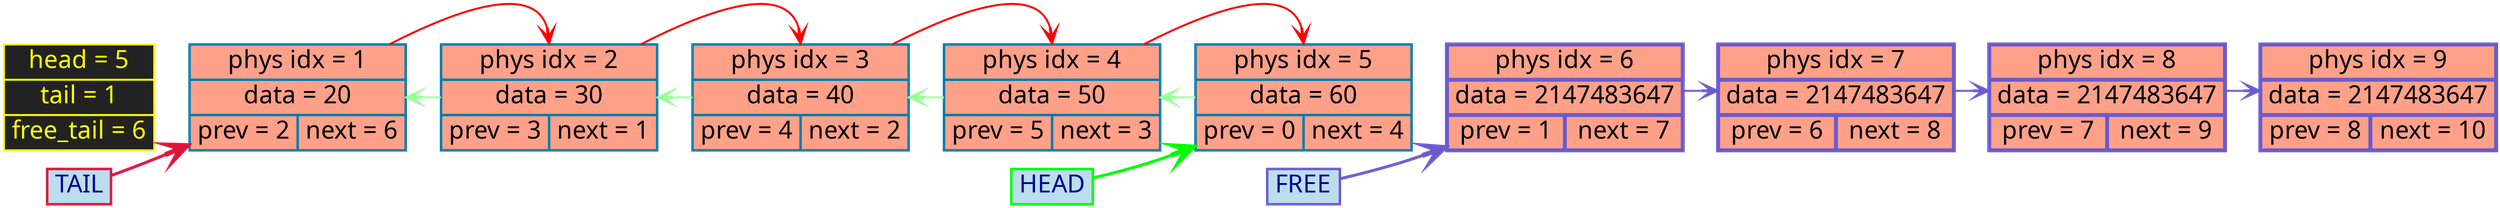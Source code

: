 digraph G {
rankdir=LR
bgcolor="transparent"
	node [shape=record, style="filled", fillcolor="#FFA089", fontcolor="black", color="#007CAD", penwidth=2.5, fontname="Tahoma", fontsize=25];

edge [color="#2d714f", arrowsize=1, penwidth=5, arrowhead="vee", style="bold"];
node0 [label="head = 5 | tail = 1 | free_tail = 6", shape=record, style="filled", fillcolor="#222222", fontcolor="yellow", color="yellow", penwidth=2];
	node1 [label="phys idx = 1 | data = 20 | {prev = 2 | next = 6} "];
	node2 [label="phys idx = 2 | data = 30 | {prev = 3 | next = 1} "];
	node3 [label="phys idx = 3 | data = 40 | {prev = 4 | next = 2} "];
	node4 [label="phys idx = 4 | data = 50 | {prev = 5 | next = 3} "];
	node5 [label="phys idx = 5 | data = 60 | {prev = 0 | next = 4} "];
	node6 [label="phys idx = 6 | data = 2147483647 | {prev = 1 | next = 7} "];
	node7 [label="phys idx = 7 | data = 2147483647 | {prev = 6 | next = 8} "];
	node8 [label="phys idx = 8 | data = 2147483647 | {prev = 7 | next = 9} "];
	node9 [label="phys idx = 9 | data = 2147483647 | {prev = 8 | next = 10} "];

head_label      [shape=box, label="HEAD", style="filled", fillcolor="#BBDDEE", color="lime", fontcolor="darkblue"];
tail_label      [shape=box, label="TAIL", style="filled", fillcolor="#BBDDEE", color="#DC143C",   fontcolor="darkblue"];
free_head_label [shape=box, label="FREE", style="filled", fillcolor="#BBDDEE", color="#6A5ACD",   fontcolor="darkblue"];
head_label      -> node5 [color="lime", arrowsize=2.5, penwidth=3];
tail_label      -> node1 [color="#DC143C"  , arrowsize=2.5, penwidth=3];
free_head_label -> node6 [color="#6A5ACD"  , arrowsize=2.5, penwidth=3];
node0 -> node1[style=invis, weight = 100000]	node1 -> node2 -> node3 -> node4 -> node5 -> node6 -> node7 -> node8 -> node9[style=invis, weight=1000000];
	node5 -> node4 -> node3 -> node2 -> node1[color="#98FB98", arrowsize=1.5, penwidth=2, weight=100000];

	node6 -> node7 -> node8 -> node9[color="#6A5ACD", arrowsize=1.5, penwidth=2, weight=100000];

	node6[color = "#6A5ACD", penwidth=4];
	node7[color = "#6A5ACD", penwidth=4];
	node8[color = "#6A5ACD", penwidth=4];
	node9[color = "#6A5ACD", penwidth=4];
node1 -> node2 -> node3 -> node4 -> node5[color="red", arrowsize=1.5, penwidth=2, weight=100000, headport=n];

}